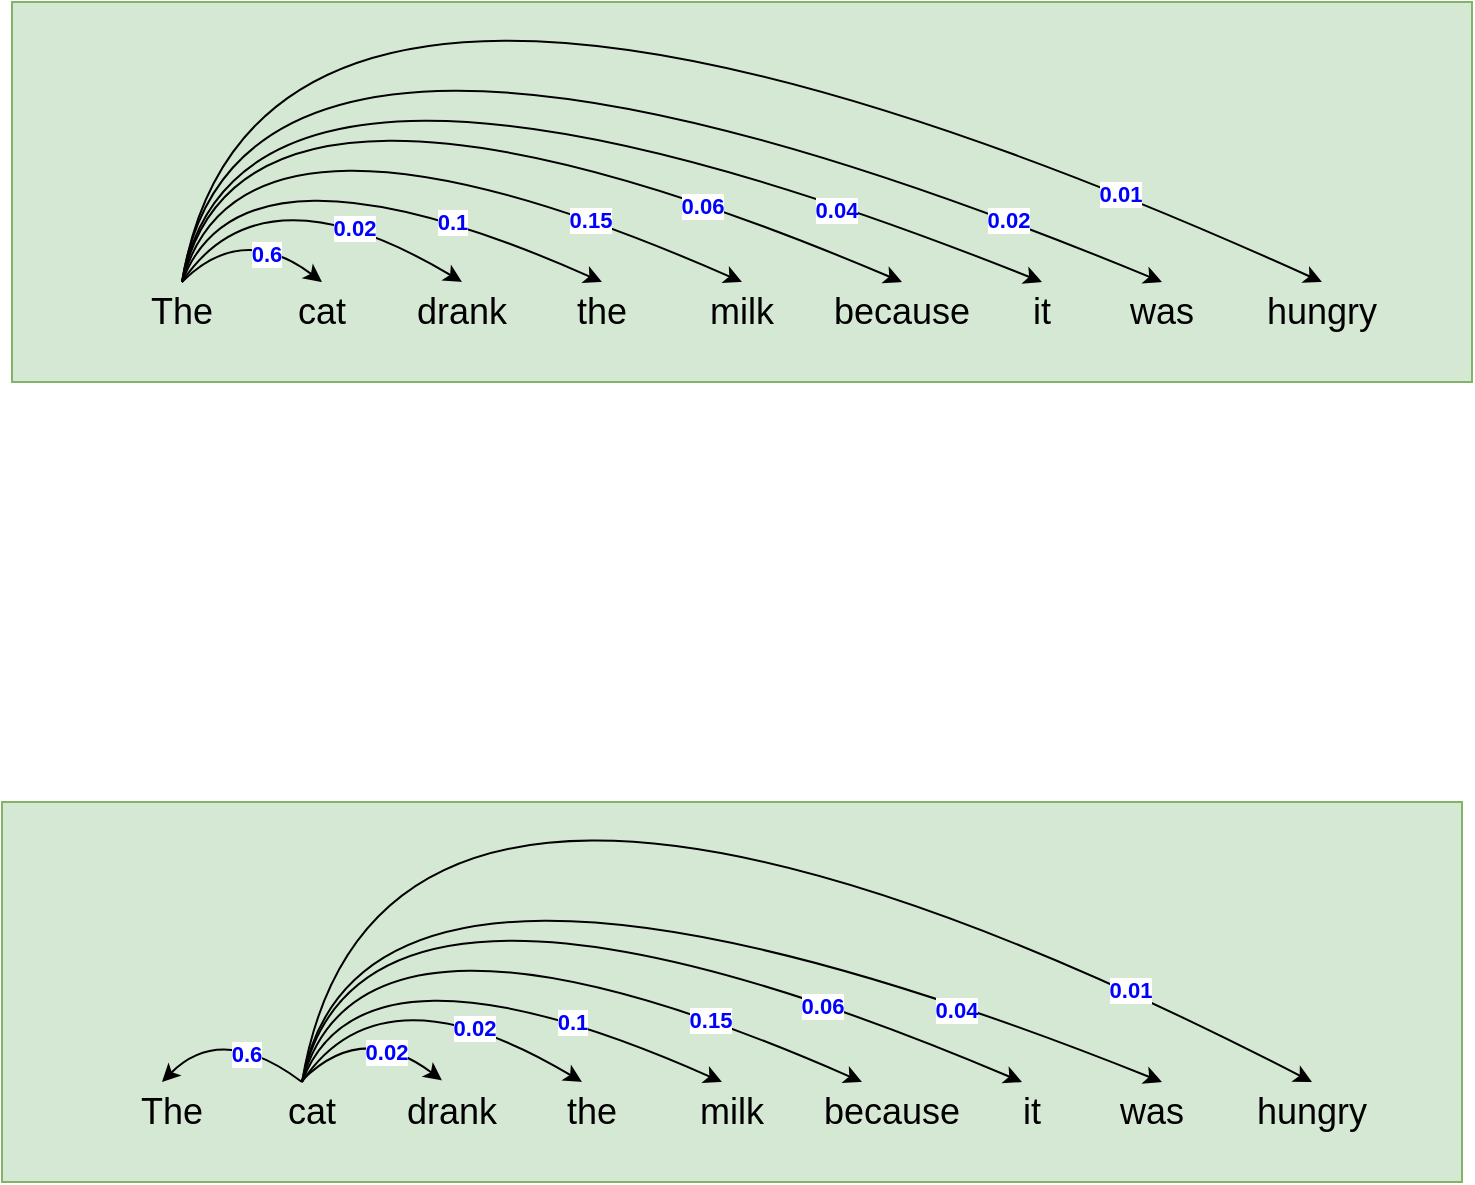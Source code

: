 <mxfile version="24.4.10" type="github">
  <diagram name="第 1 页" id="5v2pWtnamdgxu4Qnrv3D">
    <mxGraphModel dx="1242" dy="785" grid="1" gridSize="10" guides="1" tooltips="1" connect="1" arrows="1" fold="1" page="1" pageScale="1" pageWidth="827" pageHeight="1169" math="0" shadow="0">
      <root>
        <mxCell id="0" />
        <mxCell id="1" parent="0" />
        <mxCell id="1XmQ9vMsScTrIL-oIoPk-29" value="" style="rounded=0;whiteSpace=wrap;html=1;fillColor=#d5e8d4;strokeColor=#82b366;" vertex="1" parent="1">
          <mxGeometry x="35" y="170" width="730" height="190" as="geometry" />
        </mxCell>
        <mxCell id="1XmQ9vMsScTrIL-oIoPk-1" value="The" style="text;html=1;align=center;verticalAlign=middle;whiteSpace=wrap;rounded=0;fontSize=18;" vertex="1" parent="1">
          <mxGeometry x="90" y="310" width="60" height="30" as="geometry" />
        </mxCell>
        <mxCell id="1XmQ9vMsScTrIL-oIoPk-2" value="cat" style="text;html=1;align=center;verticalAlign=middle;whiteSpace=wrap;rounded=0;fontSize=18;" vertex="1" parent="1">
          <mxGeometry x="160" y="310" width="60" height="30" as="geometry" />
        </mxCell>
        <mxCell id="1XmQ9vMsScTrIL-oIoPk-4" value="drank" style="text;html=1;align=center;verticalAlign=middle;whiteSpace=wrap;rounded=0;fontSize=18;" vertex="1" parent="1">
          <mxGeometry x="230" y="310" width="60" height="30" as="geometry" />
        </mxCell>
        <mxCell id="1XmQ9vMsScTrIL-oIoPk-5" value="the" style="text;html=1;align=center;verticalAlign=middle;whiteSpace=wrap;rounded=0;fontSize=18;" vertex="1" parent="1">
          <mxGeometry x="300" y="310" width="60" height="30" as="geometry" />
        </mxCell>
        <mxCell id="1XmQ9vMsScTrIL-oIoPk-6" value="milk" style="text;html=1;align=center;verticalAlign=middle;whiteSpace=wrap;rounded=0;fontSize=18;" vertex="1" parent="1">
          <mxGeometry x="370" y="310" width="60" height="30" as="geometry" />
        </mxCell>
        <mxCell id="1XmQ9vMsScTrIL-oIoPk-7" value="because" style="text;html=1;align=center;verticalAlign=middle;whiteSpace=wrap;rounded=0;fontSize=18;" vertex="1" parent="1">
          <mxGeometry x="450" y="310" width="60" height="30" as="geometry" />
        </mxCell>
        <mxCell id="1XmQ9vMsScTrIL-oIoPk-8" value="it" style="text;html=1;align=center;verticalAlign=middle;whiteSpace=wrap;rounded=0;fontSize=18;" vertex="1" parent="1">
          <mxGeometry x="520" y="310" width="60" height="30" as="geometry" />
        </mxCell>
        <mxCell id="1XmQ9vMsScTrIL-oIoPk-9" value="was" style="text;html=1;align=center;verticalAlign=middle;whiteSpace=wrap;rounded=0;fontSize=18;" vertex="1" parent="1">
          <mxGeometry x="580" y="310" width="60" height="30" as="geometry" />
        </mxCell>
        <mxCell id="1XmQ9vMsScTrIL-oIoPk-10" value="hungry" style="text;html=1;align=center;verticalAlign=middle;whiteSpace=wrap;rounded=0;fontSize=18;" vertex="1" parent="1">
          <mxGeometry x="660" y="310" width="60" height="30" as="geometry" />
        </mxCell>
        <mxCell id="1XmQ9vMsScTrIL-oIoPk-12" value="" style="curved=1;endArrow=classic;html=1;rounded=0;entryX=0.5;entryY=0;entryDx=0;entryDy=0;exitX=0.5;exitY=0;exitDx=0;exitDy=0;" edge="1" parent="1" source="1XmQ9vMsScTrIL-oIoPk-1" target="1XmQ9vMsScTrIL-oIoPk-2">
          <mxGeometry width="50" height="50" relative="1" as="geometry">
            <mxPoint x="110" y="230" as="sourcePoint" />
            <mxPoint x="160" y="180" as="targetPoint" />
            <Array as="points">
              <mxPoint x="150" y="280" />
            </Array>
          </mxGeometry>
        </mxCell>
        <mxCell id="1XmQ9vMsScTrIL-oIoPk-20" value="0.6" style="edgeLabel;html=1;align=center;verticalAlign=middle;resizable=0;points=[];fontStyle=1;fontColor=#0000FF;" vertex="1" connectable="0" parent="1XmQ9vMsScTrIL-oIoPk-12">
          <mxGeometry x="0.316" y="-6" relative="1" as="geometry">
            <mxPoint as="offset" />
          </mxGeometry>
        </mxCell>
        <mxCell id="1XmQ9vMsScTrIL-oIoPk-13" value="" style="curved=1;endArrow=classic;html=1;rounded=0;entryX=0.5;entryY=0;entryDx=0;entryDy=0;exitX=0.5;exitY=0;exitDx=0;exitDy=0;" edge="1" parent="1" target="1XmQ9vMsScTrIL-oIoPk-4">
          <mxGeometry width="50" height="50" relative="1" as="geometry">
            <mxPoint x="120" y="310" as="sourcePoint" />
            <mxPoint x="190" y="310" as="targetPoint" />
            <Array as="points">
              <mxPoint x="160" y="250" />
            </Array>
          </mxGeometry>
        </mxCell>
        <mxCell id="1XmQ9vMsScTrIL-oIoPk-21" value="0.02" style="edgeLabel;html=1;align=center;verticalAlign=middle;resizable=0;points=[];fontColor=#0000FF;fontStyle=1" vertex="1" connectable="0" parent="1XmQ9vMsScTrIL-oIoPk-13">
          <mxGeometry x="0.362" y="-5" relative="1" as="geometry">
            <mxPoint y="-1" as="offset" />
          </mxGeometry>
        </mxCell>
        <mxCell id="1XmQ9vMsScTrIL-oIoPk-14" value="" style="curved=1;endArrow=classic;html=1;rounded=0;entryX=0.5;entryY=0;entryDx=0;entryDy=0;exitX=0.5;exitY=0;exitDx=0;exitDy=0;" edge="1" parent="1" target="1XmQ9vMsScTrIL-oIoPk-5">
          <mxGeometry width="50" height="50" relative="1" as="geometry">
            <mxPoint x="120" y="310" as="sourcePoint" />
            <mxPoint x="190" y="310" as="targetPoint" />
            <Array as="points">
              <mxPoint x="150" y="230" />
            </Array>
          </mxGeometry>
        </mxCell>
        <mxCell id="1XmQ9vMsScTrIL-oIoPk-22" value="&lt;b&gt;0.1&lt;/b&gt;" style="edgeLabel;html=1;align=center;verticalAlign=middle;resizable=0;points=[];fontColor=#0000FF;" vertex="1" connectable="0" parent="1XmQ9vMsScTrIL-oIoPk-14">
          <mxGeometry x="0.422" y="-3" relative="1" as="geometry">
            <mxPoint as="offset" />
          </mxGeometry>
        </mxCell>
        <mxCell id="1XmQ9vMsScTrIL-oIoPk-15" value="" style="curved=1;endArrow=classic;html=1;rounded=0;entryX=0.5;entryY=0;entryDx=0;entryDy=0;exitX=0.5;exitY=0;exitDx=0;exitDy=0;" edge="1" parent="1" target="1XmQ9vMsScTrIL-oIoPk-6">
          <mxGeometry width="50" height="50" relative="1" as="geometry">
            <mxPoint x="120" y="310" as="sourcePoint" />
            <mxPoint x="330" y="310" as="targetPoint" />
            <Array as="points">
              <mxPoint x="150" y="200" />
            </Array>
          </mxGeometry>
        </mxCell>
        <mxCell id="1XmQ9vMsScTrIL-oIoPk-23" value="0.15" style="edgeLabel;html=1;align=center;verticalAlign=middle;resizable=0;points=[];fontColor=#0000FF;fontStyle=1" vertex="1" connectable="0" parent="1XmQ9vMsScTrIL-oIoPk-15">
          <mxGeometry x="0.576" y="-2" relative="1" as="geometry">
            <mxPoint as="offset" />
          </mxGeometry>
        </mxCell>
        <mxCell id="1XmQ9vMsScTrIL-oIoPk-16" value="" style="curved=1;endArrow=classic;html=1;rounded=0;entryX=0.5;entryY=0;entryDx=0;entryDy=0;exitX=0.5;exitY=0;exitDx=0;exitDy=0;" edge="1" parent="1" target="1XmQ9vMsScTrIL-oIoPk-7">
          <mxGeometry width="50" height="50" relative="1" as="geometry">
            <mxPoint x="120" y="310" as="sourcePoint" />
            <mxPoint x="400" y="310" as="targetPoint" />
            <Array as="points">
              <mxPoint x="150" y="170" />
            </Array>
          </mxGeometry>
        </mxCell>
        <mxCell id="1XmQ9vMsScTrIL-oIoPk-24" value="0.06" style="edgeLabel;html=1;align=center;verticalAlign=middle;resizable=0;points=[];fontStyle=1;fontColor=#0000FF;" vertex="1" connectable="0" parent="1XmQ9vMsScTrIL-oIoPk-16">
          <mxGeometry x="0.569" y="-4" relative="1" as="geometry">
            <mxPoint x="1" as="offset" />
          </mxGeometry>
        </mxCell>
        <mxCell id="1XmQ9vMsScTrIL-oIoPk-17" value="" style="curved=1;endArrow=classic;html=1;rounded=0;entryX=0.5;entryY=0;entryDx=0;entryDy=0;exitX=0.5;exitY=0;exitDx=0;exitDy=0;" edge="1" parent="1" target="1XmQ9vMsScTrIL-oIoPk-8">
          <mxGeometry width="50" height="50" relative="1" as="geometry">
            <mxPoint x="120" y="310" as="sourcePoint" />
            <mxPoint x="480" y="310" as="targetPoint" />
            <Array as="points">
              <mxPoint x="150" y="150" />
            </Array>
          </mxGeometry>
        </mxCell>
        <mxCell id="1XmQ9vMsScTrIL-oIoPk-25" value="0.04" style="edgeLabel;html=1;align=center;verticalAlign=middle;resizable=0;points=[];fontStyle=1;fontColor=#0000FF;" vertex="1" connectable="0" parent="1XmQ9vMsScTrIL-oIoPk-17">
          <mxGeometry x="0.633" y="-5" relative="1" as="geometry">
            <mxPoint as="offset" />
          </mxGeometry>
        </mxCell>
        <mxCell id="1XmQ9vMsScTrIL-oIoPk-18" value="" style="curved=1;endArrow=classic;html=1;rounded=0;entryX=0.5;entryY=0;entryDx=0;entryDy=0;exitX=0.5;exitY=0;exitDx=0;exitDy=0;" edge="1" parent="1" target="1XmQ9vMsScTrIL-oIoPk-9">
          <mxGeometry width="50" height="50" relative="1" as="geometry">
            <mxPoint x="120" y="310" as="sourcePoint" />
            <mxPoint x="550" y="310" as="targetPoint" />
            <Array as="points">
              <mxPoint x="150" y="120" />
            </Array>
          </mxGeometry>
        </mxCell>
        <mxCell id="1XmQ9vMsScTrIL-oIoPk-26" value="0.02" style="edgeLabel;html=1;align=center;verticalAlign=middle;resizable=0;points=[];fontStyle=1;fontColor=#0000FF;" vertex="1" connectable="0" parent="1XmQ9vMsScTrIL-oIoPk-18">
          <mxGeometry x="0.759" y="-1" relative="1" as="geometry">
            <mxPoint as="offset" />
          </mxGeometry>
        </mxCell>
        <mxCell id="1XmQ9vMsScTrIL-oIoPk-19" value="" style="curved=1;endArrow=classic;html=1;rounded=0;entryX=0.5;entryY=0;entryDx=0;entryDy=0;exitX=0.5;exitY=0;exitDx=0;exitDy=0;" edge="1" parent="1" target="1XmQ9vMsScTrIL-oIoPk-10">
          <mxGeometry width="50" height="50" relative="1" as="geometry">
            <mxPoint x="120" y="310" as="sourcePoint" />
            <mxPoint x="610" y="310" as="targetPoint" />
            <Array as="points">
              <mxPoint x="160" y="70" />
            </Array>
          </mxGeometry>
        </mxCell>
        <mxCell id="1XmQ9vMsScTrIL-oIoPk-27" value="0.01" style="edgeLabel;html=1;align=center;verticalAlign=middle;resizable=0;points=[];fontStyle=1;fontColor=#0000FF;" vertex="1" connectable="0" parent="1XmQ9vMsScTrIL-oIoPk-19">
          <mxGeometry x="0.732" y="-1" relative="1" as="geometry">
            <mxPoint as="offset" />
          </mxGeometry>
        </mxCell>
        <mxCell id="1XmQ9vMsScTrIL-oIoPk-31" value="" style="rounded=0;whiteSpace=wrap;html=1;fillColor=#d5e8d4;strokeColor=#82b366;" vertex="1" parent="1">
          <mxGeometry x="30" y="570" width="730" height="190" as="geometry" />
        </mxCell>
        <mxCell id="1XmQ9vMsScTrIL-oIoPk-32" value="The" style="text;html=1;align=center;verticalAlign=middle;whiteSpace=wrap;rounded=0;fontSize=18;" vertex="1" parent="1">
          <mxGeometry x="85" y="710" width="60" height="30" as="geometry" />
        </mxCell>
        <mxCell id="1XmQ9vMsScTrIL-oIoPk-33" value="cat" style="text;html=1;align=center;verticalAlign=middle;whiteSpace=wrap;rounded=0;fontSize=18;" vertex="1" parent="1">
          <mxGeometry x="155" y="710" width="60" height="30" as="geometry" />
        </mxCell>
        <mxCell id="1XmQ9vMsScTrIL-oIoPk-34" value="drank" style="text;html=1;align=center;verticalAlign=middle;whiteSpace=wrap;rounded=0;fontSize=18;" vertex="1" parent="1">
          <mxGeometry x="225" y="710" width="60" height="30" as="geometry" />
        </mxCell>
        <mxCell id="1XmQ9vMsScTrIL-oIoPk-35" value="the" style="text;html=1;align=center;verticalAlign=middle;whiteSpace=wrap;rounded=0;fontSize=18;" vertex="1" parent="1">
          <mxGeometry x="295" y="710" width="60" height="30" as="geometry" />
        </mxCell>
        <mxCell id="1XmQ9vMsScTrIL-oIoPk-36" value="milk" style="text;html=1;align=center;verticalAlign=middle;whiteSpace=wrap;rounded=0;fontSize=18;" vertex="1" parent="1">
          <mxGeometry x="365" y="710" width="60" height="30" as="geometry" />
        </mxCell>
        <mxCell id="1XmQ9vMsScTrIL-oIoPk-37" value="because" style="text;html=1;align=center;verticalAlign=middle;whiteSpace=wrap;rounded=0;fontSize=18;" vertex="1" parent="1">
          <mxGeometry x="445" y="710" width="60" height="30" as="geometry" />
        </mxCell>
        <mxCell id="1XmQ9vMsScTrIL-oIoPk-38" value="it" style="text;html=1;align=center;verticalAlign=middle;whiteSpace=wrap;rounded=0;fontSize=18;" vertex="1" parent="1">
          <mxGeometry x="515" y="710" width="60" height="30" as="geometry" />
        </mxCell>
        <mxCell id="1XmQ9vMsScTrIL-oIoPk-39" value="was" style="text;html=1;align=center;verticalAlign=middle;whiteSpace=wrap;rounded=0;fontSize=18;" vertex="1" parent="1">
          <mxGeometry x="575" y="710" width="60" height="30" as="geometry" />
        </mxCell>
        <mxCell id="1XmQ9vMsScTrIL-oIoPk-40" value="hungry" style="text;html=1;align=center;verticalAlign=middle;whiteSpace=wrap;rounded=0;fontSize=18;" vertex="1" parent="1">
          <mxGeometry x="655" y="710" width="60" height="30" as="geometry" />
        </mxCell>
        <mxCell id="1XmQ9vMsScTrIL-oIoPk-41" value="" style="curved=1;endArrow=classic;html=1;rounded=0;entryX=0.5;entryY=0;entryDx=0;entryDy=0;exitX=0.5;exitY=0;exitDx=0;exitDy=0;" edge="1" parent="1">
          <mxGeometry width="50" height="50" relative="1" as="geometry">
            <mxPoint x="180" y="709.22" as="sourcePoint" />
            <mxPoint x="250" y="709.22" as="targetPoint" />
            <Array as="points">
              <mxPoint x="210" y="679.22" />
            </Array>
          </mxGeometry>
        </mxCell>
        <mxCell id="1XmQ9vMsScTrIL-oIoPk-42" value="0.02" style="edgeLabel;html=1;align=center;verticalAlign=middle;resizable=0;points=[];fontStyle=1;fontColor=#0000FF;" vertex="1" connectable="0" parent="1XmQ9vMsScTrIL-oIoPk-41">
          <mxGeometry x="0.316" y="-6" relative="1" as="geometry">
            <mxPoint as="offset" />
          </mxGeometry>
        </mxCell>
        <mxCell id="1XmQ9vMsScTrIL-oIoPk-43" value="" style="curved=1;endArrow=classic;html=1;rounded=0;entryX=0.5;entryY=0;entryDx=0;entryDy=0;exitX=0.5;exitY=0;exitDx=0;exitDy=0;" edge="1" parent="1">
          <mxGeometry width="50" height="50" relative="1" as="geometry">
            <mxPoint x="180" y="710" as="sourcePoint" />
            <mxPoint x="320" y="710" as="targetPoint" />
            <Array as="points">
              <mxPoint x="220" y="650" />
            </Array>
          </mxGeometry>
        </mxCell>
        <mxCell id="1XmQ9vMsScTrIL-oIoPk-44" value="0.02" style="edgeLabel;html=1;align=center;verticalAlign=middle;resizable=0;points=[];fontColor=#0000FF;fontStyle=1" vertex="1" connectable="0" parent="1XmQ9vMsScTrIL-oIoPk-43">
          <mxGeometry x="0.362" y="-5" relative="1" as="geometry">
            <mxPoint y="-1" as="offset" />
          </mxGeometry>
        </mxCell>
        <mxCell id="1XmQ9vMsScTrIL-oIoPk-45" value="" style="curved=1;endArrow=classic;html=1;rounded=0;entryX=0.5;entryY=0;entryDx=0;entryDy=0;exitX=0.5;exitY=0;exitDx=0;exitDy=0;" edge="1" parent="1">
          <mxGeometry width="50" height="50" relative="1" as="geometry">
            <mxPoint x="180" y="710" as="sourcePoint" />
            <mxPoint x="390" y="710" as="targetPoint" />
            <Array as="points">
              <mxPoint x="210" y="630" />
            </Array>
          </mxGeometry>
        </mxCell>
        <mxCell id="1XmQ9vMsScTrIL-oIoPk-46" value="&lt;b&gt;0.1&lt;/b&gt;" style="edgeLabel;html=1;align=center;verticalAlign=middle;resizable=0;points=[];fontColor=#0000FF;" vertex="1" connectable="0" parent="1XmQ9vMsScTrIL-oIoPk-45">
          <mxGeometry x="0.422" y="-3" relative="1" as="geometry">
            <mxPoint as="offset" />
          </mxGeometry>
        </mxCell>
        <mxCell id="1XmQ9vMsScTrIL-oIoPk-47" value="" style="curved=1;endArrow=classic;html=1;rounded=0;entryX=0.5;entryY=0;entryDx=0;entryDy=0;exitX=0.5;exitY=0;exitDx=0;exitDy=0;" edge="1" parent="1">
          <mxGeometry width="50" height="50" relative="1" as="geometry">
            <mxPoint x="180" y="710" as="sourcePoint" />
            <mxPoint x="460" y="710" as="targetPoint" />
            <Array as="points">
              <mxPoint x="210" y="600" />
            </Array>
          </mxGeometry>
        </mxCell>
        <mxCell id="1XmQ9vMsScTrIL-oIoPk-48" value="0.15" style="edgeLabel;html=1;align=center;verticalAlign=middle;resizable=0;points=[];fontColor=#0000FF;fontStyle=1" vertex="1" connectable="0" parent="1XmQ9vMsScTrIL-oIoPk-47">
          <mxGeometry x="0.576" y="-2" relative="1" as="geometry">
            <mxPoint as="offset" />
          </mxGeometry>
        </mxCell>
        <mxCell id="1XmQ9vMsScTrIL-oIoPk-49" value="" style="curved=1;endArrow=classic;html=1;rounded=0;entryX=0.5;entryY=0;entryDx=0;entryDy=0;exitX=0.5;exitY=0;exitDx=0;exitDy=0;" edge="1" parent="1">
          <mxGeometry width="50" height="50" relative="1" as="geometry">
            <mxPoint x="180" y="710" as="sourcePoint" />
            <mxPoint x="540" y="710" as="targetPoint" />
            <Array as="points">
              <mxPoint x="210" y="570" />
            </Array>
          </mxGeometry>
        </mxCell>
        <mxCell id="1XmQ9vMsScTrIL-oIoPk-50" value="0.06" style="edgeLabel;html=1;align=center;verticalAlign=middle;resizable=0;points=[];fontStyle=1;fontColor=#0000FF;" vertex="1" connectable="0" parent="1XmQ9vMsScTrIL-oIoPk-49">
          <mxGeometry x="0.569" y="-4" relative="1" as="geometry">
            <mxPoint x="1" as="offset" />
          </mxGeometry>
        </mxCell>
        <mxCell id="1XmQ9vMsScTrIL-oIoPk-51" value="" style="curved=1;endArrow=classic;html=1;rounded=0;entryX=0.5;entryY=0;entryDx=0;entryDy=0;exitX=0.5;exitY=0;exitDx=0;exitDy=0;" edge="1" parent="1">
          <mxGeometry width="50" height="50" relative="1" as="geometry">
            <mxPoint x="180" y="710" as="sourcePoint" />
            <mxPoint x="610" y="710" as="targetPoint" />
            <Array as="points">
              <mxPoint x="210" y="550" />
            </Array>
          </mxGeometry>
        </mxCell>
        <mxCell id="1XmQ9vMsScTrIL-oIoPk-52" value="0.04" style="edgeLabel;html=1;align=center;verticalAlign=middle;resizable=0;points=[];fontStyle=1;fontColor=#0000FF;" vertex="1" connectable="0" parent="1XmQ9vMsScTrIL-oIoPk-51">
          <mxGeometry x="0.633" y="-5" relative="1" as="geometry">
            <mxPoint as="offset" />
          </mxGeometry>
        </mxCell>
        <mxCell id="1XmQ9vMsScTrIL-oIoPk-54" value="" style="curved=1;endArrow=classic;html=1;rounded=0;entryX=0.5;entryY=0;entryDx=0;entryDy=0;exitX=0.5;exitY=0;exitDx=0;exitDy=0;" edge="1" parent="1" target="1XmQ9vMsScTrIL-oIoPk-40">
          <mxGeometry width="50" height="50" relative="1" as="geometry">
            <mxPoint x="180" y="710" as="sourcePoint" />
            <mxPoint x="750" y="710" as="targetPoint" />
            <Array as="points">
              <mxPoint x="220" y="470" />
            </Array>
          </mxGeometry>
        </mxCell>
        <mxCell id="1XmQ9vMsScTrIL-oIoPk-55" value="0.01" style="edgeLabel;html=1;align=center;verticalAlign=middle;resizable=0;points=[];fontStyle=1;fontColor=#0000FF;" vertex="1" connectable="0" parent="1XmQ9vMsScTrIL-oIoPk-54">
          <mxGeometry x="0.732" y="-1" relative="1" as="geometry">
            <mxPoint as="offset" />
          </mxGeometry>
        </mxCell>
        <mxCell id="1XmQ9vMsScTrIL-oIoPk-56" value="" style="curved=1;endArrow=none;html=1;rounded=0;exitX=0.5;exitY=0;exitDx=0;exitDy=0;startArrow=classic;startFill=1;endFill=0;" edge="1" parent="1">
          <mxGeometry width="50" height="50" relative="1" as="geometry">
            <mxPoint x="110" y="710" as="sourcePoint" />
            <mxPoint x="180" y="710" as="targetPoint" />
            <Array as="points">
              <mxPoint x="140" y="680" />
            </Array>
          </mxGeometry>
        </mxCell>
        <mxCell id="1XmQ9vMsScTrIL-oIoPk-57" value="0.6" style="edgeLabel;html=1;align=center;verticalAlign=middle;resizable=0;points=[];fontStyle=1;fontColor=#0000FF;" vertex="1" connectable="0" parent="1XmQ9vMsScTrIL-oIoPk-56">
          <mxGeometry x="0.316" y="-6" relative="1" as="geometry">
            <mxPoint as="offset" />
          </mxGeometry>
        </mxCell>
      </root>
    </mxGraphModel>
  </diagram>
</mxfile>

